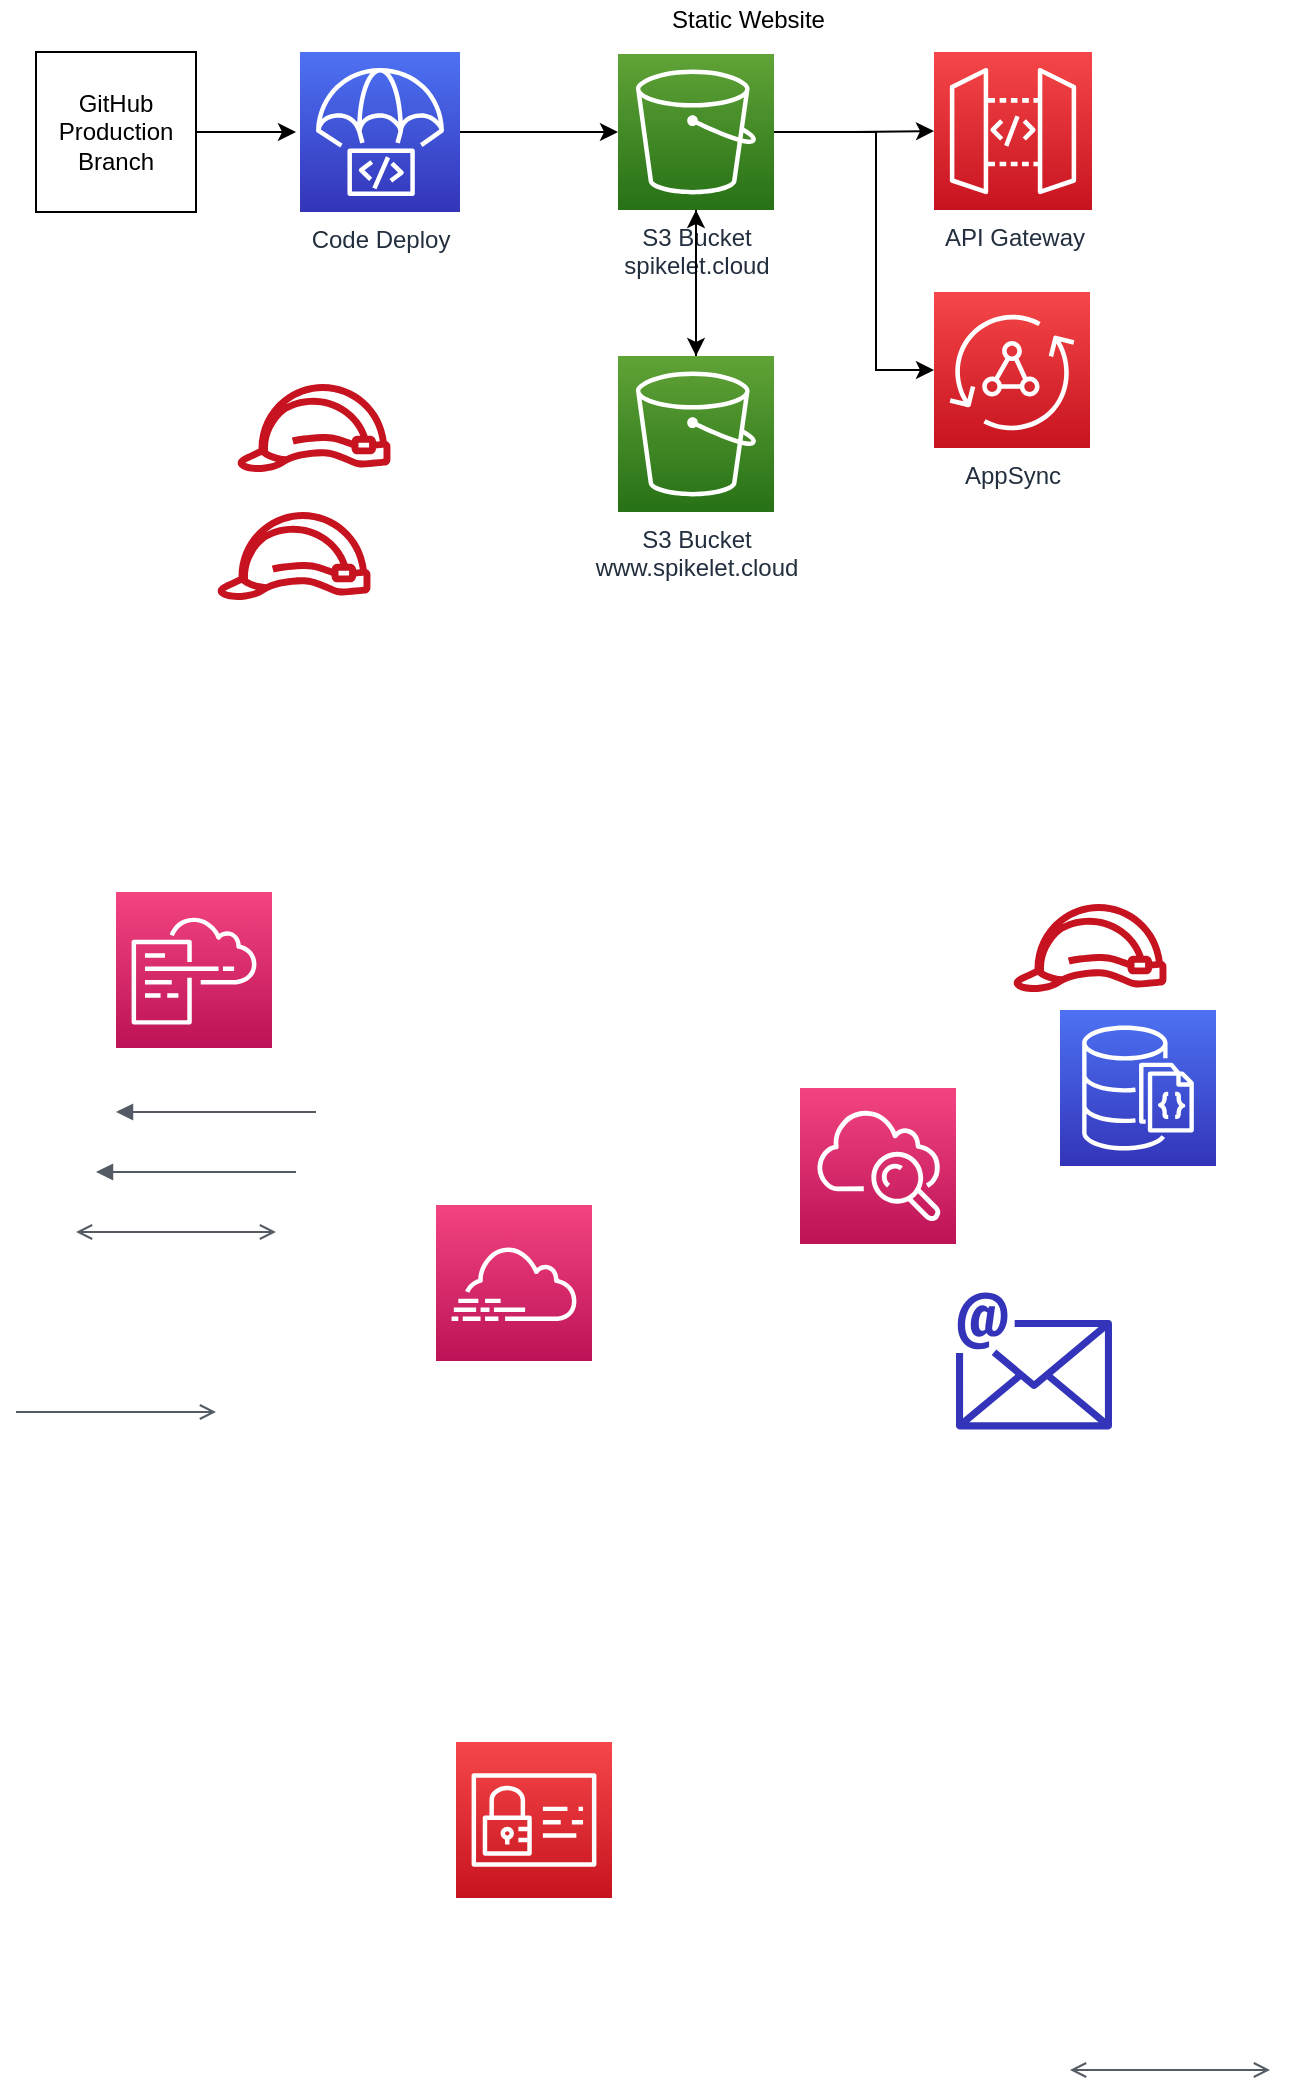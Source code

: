 <mxfile type="github" version="10.6.1"><diagram id="lw8oRpSudoeV0BIjZYML" name="Page-1"><mxGraphModel grid="1" dx="1136" dy="471" gridSize="10" guides="1" tooltips="1" connect="1" arrows="1" fold="1" page="1" pageScale="1" pageWidth="850" pageHeight="1100" math="0" shadow="0"><root><mxCell id="0" /><mxCell id="1" parent="0" /><mxCell id="cetLHm7z35oBkq0PIssM-15" parent="1" style="edgeStyle=orthogonalEdgeStyle;rounded=0;orthogonalLoop=1;jettySize=auto;html=1;" target="mL7gLzigN5dF8zM0Aof--2" source="mL7gLzigN5dF8zM0Aof--1" edge="1"><mxGeometry as="geometry" relative="1" /></mxCell><mxCell id="cetLHm7z35oBkq0PIssM-16" parent="1" style="edgeStyle=orthogonalEdgeStyle;rounded=0;orthogonalLoop=1;jettySize=auto;html=1;" target="mL7gLzigN5dF8zM0Aof--7" source="mL7gLzigN5dF8zM0Aof--1" edge="1"><mxGeometry as="geometry" relative="1" /></mxCell><mxCell id="cetLHm7z35oBkq0PIssM-21" parent="1" style="edgeStyle=orthogonalEdgeStyle;rounded=0;orthogonalLoop=1;jettySize=auto;html=1;" target="mL7gLzigN5dF8zM0Aof--8" source="mL7gLzigN5dF8zM0Aof--1" edge="1"><mxGeometry as="geometry" relative="1"><Array as="points"><mxPoint y="120" x="450" /><mxPoint y="239" x="450" /></Array></mxGeometry></mxCell><mxCell id="mL7gLzigN5dF8zM0Aof--1" value="S3 Bucket&lt;br&gt;spikelet.cloud&lt;br&gt;" parent="1" vertex="1" style="outlineConnect=0;fontColor=#232F3E;gradientColor=#60A337;gradientDirection=north;fillColor=#277116;strokeColor=#ffffff;dashed=0;verticalLabelPosition=bottom;verticalAlign=top;align=center;html=1;fontSize=12;fontStyle=0;aspect=fixed;shape=mxgraph.aws4.resourceIcon;resIcon=mxgraph.aws4.s3;"><mxGeometry as="geometry" y="81" x="321" height="78" width="78" /></mxCell><mxCell id="cetLHm7z35oBkq0PIssM-14" parent="1" style="edgeStyle=orthogonalEdgeStyle;rounded=0;orthogonalLoop=1;jettySize=auto;html=1;" target="mL7gLzigN5dF8zM0Aof--1" source="mL7gLzigN5dF8zM0Aof--2" edge="1"><mxGeometry as="geometry" relative="1" /></mxCell><mxCell id="mL7gLzigN5dF8zM0Aof--2" value="S3 Bucket&lt;br&gt;www.spikelet.cloud&lt;br&gt;" parent="1" vertex="1" style="outlineConnect=0;fontColor=#232F3E;gradientColor=#60A337;gradientDirection=north;fillColor=#277116;strokeColor=#ffffff;dashed=0;verticalLabelPosition=bottom;verticalAlign=top;align=center;html=1;fontSize=12;fontStyle=0;aspect=fixed;shape=mxgraph.aws4.resourceIcon;resIcon=mxgraph.aws4.s3;"><mxGeometry as="geometry" y="232" x="321" height="78" width="78" /></mxCell><mxCell id="mL7gLzigN5dF8zM0Aof--3" value="" parent="1" vertex="1" style="outlineConnect=0;fontColor=#232F3E;gradientColor=#F54749;gradientDirection=north;fillColor=#C7131F;strokeColor=#ffffff;dashed=0;verticalLabelPosition=bottom;verticalAlign=top;align=center;html=1;fontSize=12;fontStyle=0;aspect=fixed;shape=mxgraph.aws4.resourceIcon;resIcon=mxgraph.aws4.identity_and_access_management;"><mxGeometry as="geometry" y="925" x="240" height="78" width="78" /></mxCell><mxCell id="mL7gLzigN5dF8zM0Aof--4" value="" parent="1" vertex="1" style="outlineConnect=0;fontColor=#232F3E;gradientColor=none;fillColor=#C7131F;strokeColor=none;dashed=0;verticalLabelPosition=bottom;verticalAlign=top;align=center;html=1;fontSize=12;fontStyle=0;aspect=fixed;shape=mxgraph.aws4.role;"><mxGeometry as="geometry" y="506" x="518" height="44" width="78" /></mxCell><mxCell id="mL7gLzigN5dF8zM0Aof--5" value="" parent="1" vertex="1" style="outlineConnect=0;fontColor=#232F3E;gradientColor=none;fillColor=#C7131F;strokeColor=none;dashed=0;verticalLabelPosition=bottom;verticalAlign=top;align=center;html=1;fontSize=12;fontStyle=0;aspect=fixed;shape=mxgraph.aws4.role;"><mxGeometry as="geometry" y="246" x="130" height="44" width="78" /></mxCell><mxCell id="mL7gLzigN5dF8zM0Aof--6" value="" parent="1" vertex="1" style="outlineConnect=0;fontColor=#232F3E;gradientColor=none;fillColor=#C7131F;strokeColor=none;dashed=0;verticalLabelPosition=bottom;verticalAlign=top;align=center;html=1;fontSize=12;fontStyle=0;aspect=fixed;shape=mxgraph.aws4.role;"><mxGeometry as="geometry" y="310" x="120" height="44" width="78" /></mxCell><mxCell id="mL7gLzigN5dF8zM0Aof--7" value="API Gateway" parent="1" vertex="1" style="outlineConnect=0;fontColor=#232F3E;gradientColor=#F54749;gradientDirection=north;fillColor=#C7131F;strokeColor=#ffffff;dashed=0;verticalLabelPosition=bottom;verticalAlign=top;align=center;html=1;fontSize=12;fontStyle=0;aspect=fixed;shape=mxgraph.aws4.resourceIcon;resIcon=mxgraph.aws4.api_gateway;"><mxGeometry as="geometry" y="80" x="479" height="79" width="79" /></mxCell><mxCell id="mL7gLzigN5dF8zM0Aof--8" value="AppSync" parent="1" vertex="1" style="outlineConnect=0;fontColor=#232F3E;gradientColor=#F54749;gradientDirection=north;fillColor=#C7131F;strokeColor=#ffffff;dashed=0;verticalLabelPosition=bottom;verticalAlign=top;align=center;html=1;fontSize=12;fontStyle=0;aspect=fixed;shape=mxgraph.aws4.resourceIcon;resIcon=mxgraph.aws4.appsync;"><mxGeometry as="geometry" y="200" x="479" height="78" width="78" /></mxCell><mxCell id="mL7gLzigN5dF8zM0Aof--9" value="" parent="1" vertex="1" style="outlineConnect=0;fontColor=#232F3E;gradientColor=#F34482;gradientDirection=north;fillColor=#BC1356;strokeColor=#ffffff;dashed=0;verticalLabelPosition=bottom;verticalAlign=top;align=center;html=1;fontSize=12;fontStyle=0;aspect=fixed;shape=mxgraph.aws4.resourceIcon;resIcon=mxgraph.aws4.cloudtrail;"><mxGeometry as="geometry" y="656.5" x="230" height="78" width="78" /></mxCell><mxCell id="mL7gLzigN5dF8zM0Aof--10" value="" parent="1" vertex="1" style="outlineConnect=0;fontColor=#232F3E;gradientColor=#F34482;gradientDirection=north;fillColor=#BC1356;strokeColor=#ffffff;dashed=0;verticalLabelPosition=bottom;verticalAlign=top;align=center;html=1;fontSize=12;fontStyle=0;aspect=fixed;shape=mxgraph.aws4.resourceIcon;resIcon=mxgraph.aws4.cloudwatch;"><mxGeometry as="geometry" y="598" x="412" height="78" width="78" /></mxCell><mxCell id="mL7gLzigN5dF8zM0Aof--11" value="" parent="1" vertex="1" style="outlineConnect=0;fontColor=#232F3E;gradientColor=#F34482;gradientDirection=north;fillColor=#BC1356;strokeColor=#ffffff;dashed=0;verticalLabelPosition=bottom;verticalAlign=top;align=center;html=1;fontSize=12;fontStyle=0;aspect=fixed;shape=mxgraph.aws4.resourceIcon;resIcon=mxgraph.aws4.cloudformation;"><mxGeometry as="geometry" y="500" x="70" height="78" width="78" /></mxCell><mxCell id="cetLHm7z35oBkq0PIssM-12" parent="1" style="edgeStyle=orthogonalEdgeStyle;rounded=0;orthogonalLoop=1;jettySize=auto;html=1;" target="mL7gLzigN5dF8zM0Aof--1" source="mL7gLzigN5dF8zM0Aof--12" edge="1"><mxGeometry as="geometry" relative="1" /></mxCell><mxCell id="mL7gLzigN5dF8zM0Aof--12" value="Code Deploy" parent="1" vertex="1" style="outlineConnect=0;fontColor=#232F3E;gradientColor=#4D72F3;gradientDirection=north;fillColor=#3334B9;strokeColor=#ffffff;dashed=0;verticalLabelPosition=bottom;verticalAlign=top;align=center;html=1;fontSize=12;fontStyle=0;aspect=fixed;shape=mxgraph.aws4.resourceIcon;resIcon=mxgraph.aws4.codedeploy;"><mxGeometry as="geometry" y="80" x="162" height="80" width="80" /></mxCell><mxCell id="mL7gLzigN5dF8zM0Aof--13" value="" parent="1" vertex="1" style="outlineConnect=0;fontColor=#232F3E;gradientColor=#4D72F3;gradientDirection=north;fillColor=#3334B9;strokeColor=#ffffff;dashed=0;verticalLabelPosition=bottom;verticalAlign=top;align=center;html=1;fontSize=12;fontStyle=0;aspect=fixed;shape=mxgraph.aws4.resourceIcon;resIcon=mxgraph.aws4.documentdb_with_mongodb_compatibility;"><mxGeometry as="geometry" y="559" x="542" height="78" width="78" /></mxCell><mxCell id="mL7gLzigN5dF8zM0Aof--14" value="" parent="1" vertex="1" style="outlineConnect=0;fontColor=#232F3E;gradientColor=none;fillColor=#3334B9;strokeColor=none;dashed=0;verticalLabelPosition=bottom;verticalAlign=top;align=center;html=1;fontSize=12;fontStyle=0;aspect=fixed;shape=mxgraph.aws4.email;"><mxGeometry as="geometry" y="700" x="490" height="69" width="78" /></mxCell><mxCell id="mL7gLzigN5dF8zM0Aof--15" value="" parent="1" style="edgeStyle=orthogonalEdgeStyle;html=1;endArrow=none;elbow=vertical;startArrow=block;startFill=1;strokeColor=#545B64;rounded=0;" edge="1"><mxGeometry as="geometry" width="100" relative="1"><mxPoint as="sourcePoint" y="610" x="70" /><mxPoint as="targetPoint" y="610" x="170" /></mxGeometry></mxCell><mxCell id="mL7gLzigN5dF8zM0Aof--16" value="" parent="1" style="edgeStyle=orthogonalEdgeStyle;html=1;endArrow=none;elbow=vertical;startArrow=block;startFill=1;strokeColor=#545B64;rounded=0;" edge="1"><mxGeometry as="geometry" width="100" relative="1"><mxPoint as="sourcePoint" y="640" x="60" /><mxPoint as="targetPoint" y="640" x="160" /></mxGeometry></mxCell><mxCell id="mL7gLzigN5dF8zM0Aof--17" value="" parent="1" style="edgeStyle=orthogonalEdgeStyle;html=1;endArrow=open;elbow=vertical;startArrow=open;startFill=0;endFill=0;strokeColor=#545B64;rounded=0;" edge="1"><mxGeometry as="geometry" width="100" relative="1"><mxPoint as="sourcePoint" y="670" x="50" /><mxPoint as="targetPoint" y="670" x="150" /></mxGeometry></mxCell><mxCell id="mL7gLzigN5dF8zM0Aof--18" value="" parent="1" style="edgeStyle=orthogonalEdgeStyle;html=1;endArrow=open;elbow=vertical;startArrow=open;startFill=0;endFill=0;strokeColor=#545B64;rounded=0;" edge="1"><mxGeometry as="geometry" width="100" relative="1"><mxPoint as="sourcePoint" y="1089" x="547" /><mxPoint as="targetPoint" y="1089" x="647" /></mxGeometry></mxCell><mxCell id="mL7gLzigN5dF8zM0Aof--20" value="" parent="1" style="edgeStyle=orthogonalEdgeStyle;html=1;endArrow=open;elbow=vertical;startArrow=none;endFill=0;strokeColor=#545B64;rounded=0;" edge="1"><mxGeometry as="geometry" width="100" relative="1"><mxPoint as="sourcePoint" y="760" x="20" /><mxPoint as="targetPoint" y="760" x="120" /></mxGeometry></mxCell><mxCell id="cetLHm7z35oBkq0PIssM-13" parent="1" style="edgeStyle=orthogonalEdgeStyle;rounded=0;orthogonalLoop=1;jettySize=auto;html=1;" source="cetLHm7z35oBkq0PIssM-1" edge="1"><mxGeometry as="geometry" relative="1"><mxPoint as="targetPoint" y="120" x="160" /></mxGeometry></mxCell><mxCell id="cetLHm7z35oBkq0PIssM-1" value="GitHub&lt;br&gt;Production Branch&lt;br&gt;" parent="1" vertex="1" style="whiteSpace=wrap;html=1;aspect=fixed;"><mxGeometry as="geometry" y="80" x="30" height="80" width="80" /></mxCell><mxCell id="cetLHm7z35oBkq0PIssM-18" value="Static Website&lt;br&gt;" parent="1" vertex="1" style="text;html=1;resizable=0;points=[];autosize=1;align=left;verticalAlign=top;spacingTop=-4;"><mxGeometry as="geometry" y="54" x="346" height="20" width="90" /></mxCell></root></mxGraphModel></diagram></mxfile>